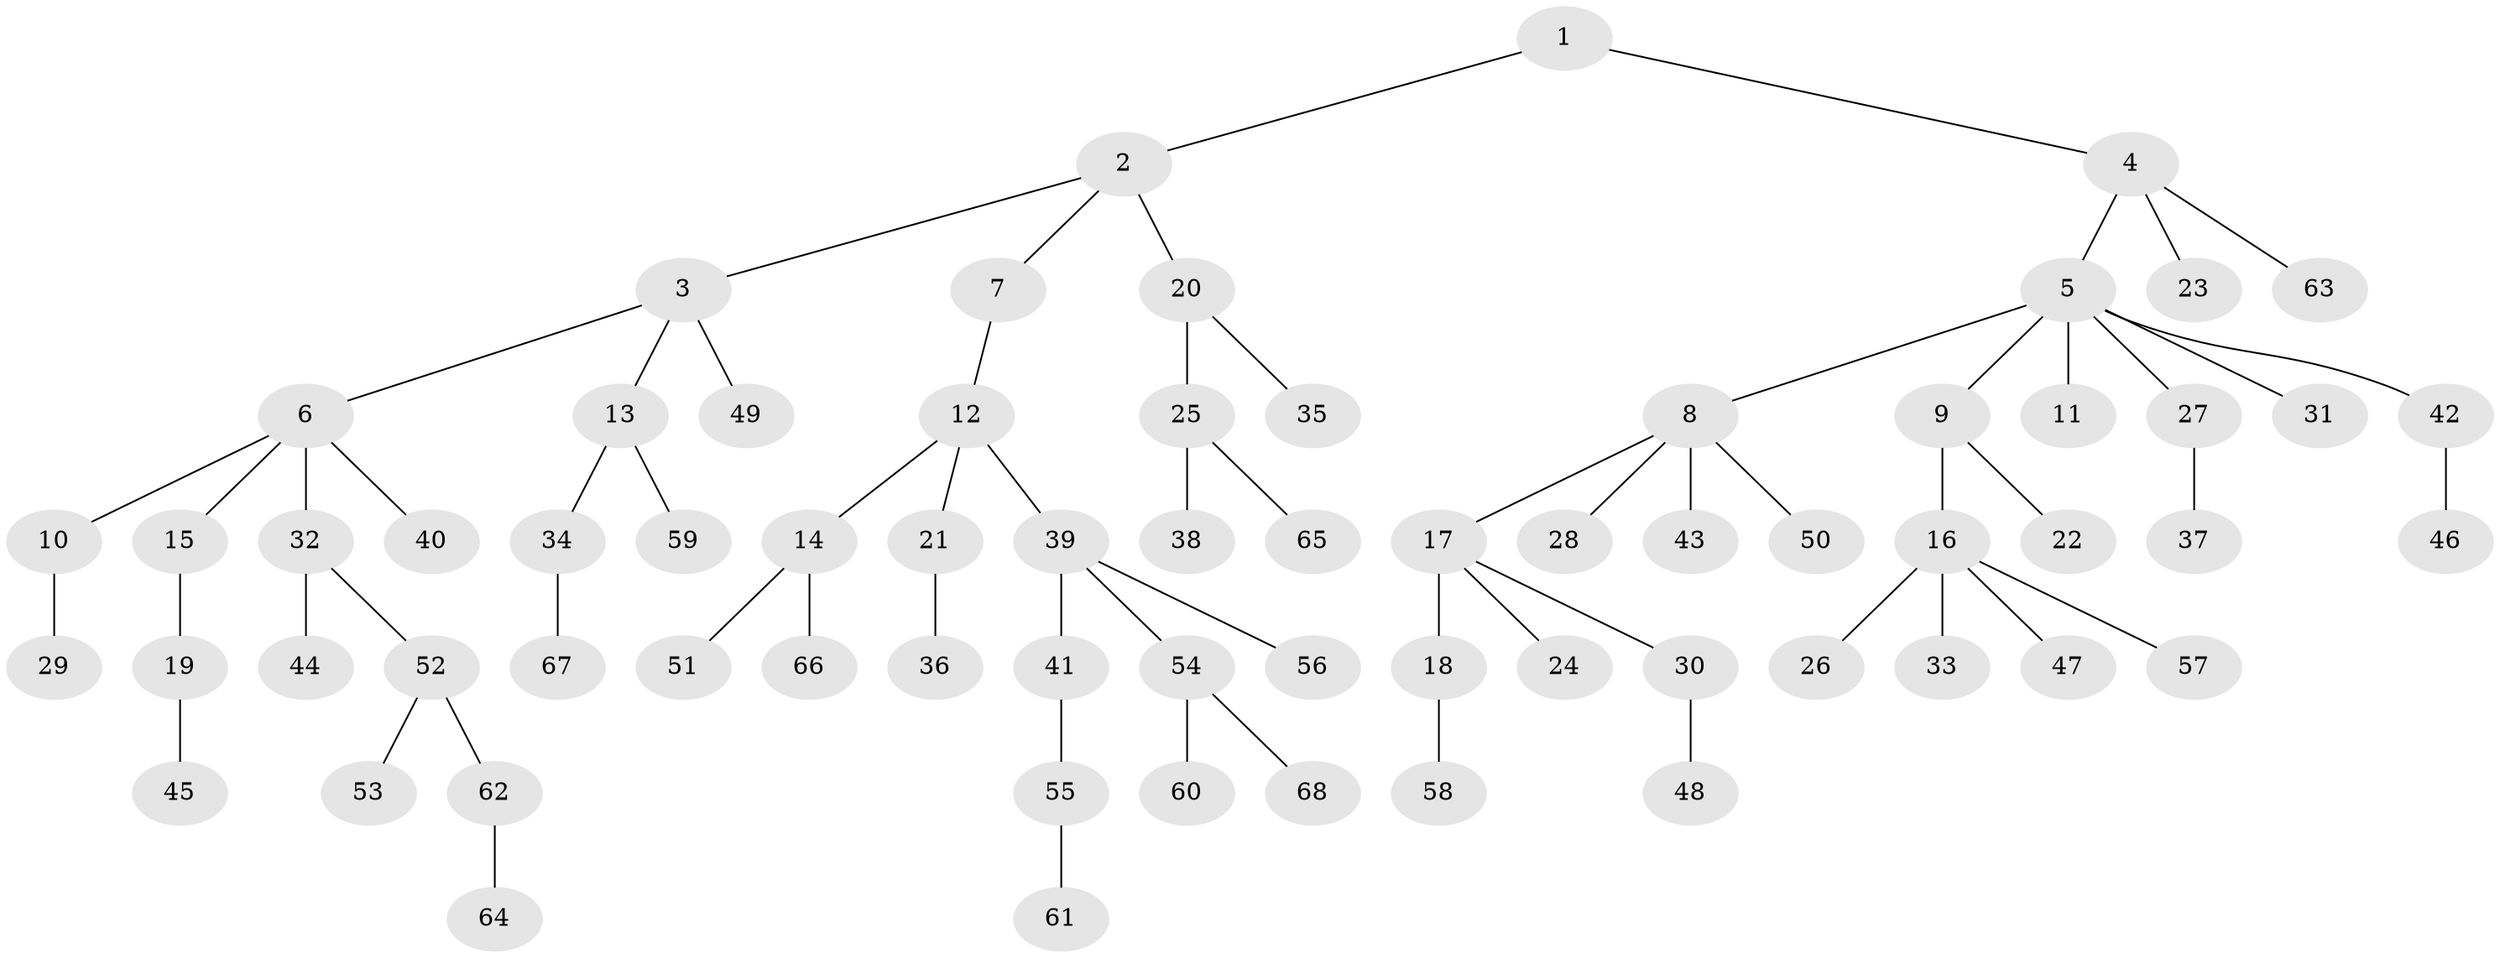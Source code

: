 // Generated by graph-tools (version 1.1) at 2025/37/03/09/25 02:37:04]
// undirected, 68 vertices, 67 edges
graph export_dot {
graph [start="1"]
  node [color=gray90,style=filled];
  1;
  2;
  3;
  4;
  5;
  6;
  7;
  8;
  9;
  10;
  11;
  12;
  13;
  14;
  15;
  16;
  17;
  18;
  19;
  20;
  21;
  22;
  23;
  24;
  25;
  26;
  27;
  28;
  29;
  30;
  31;
  32;
  33;
  34;
  35;
  36;
  37;
  38;
  39;
  40;
  41;
  42;
  43;
  44;
  45;
  46;
  47;
  48;
  49;
  50;
  51;
  52;
  53;
  54;
  55;
  56;
  57;
  58;
  59;
  60;
  61;
  62;
  63;
  64;
  65;
  66;
  67;
  68;
  1 -- 2;
  1 -- 4;
  2 -- 3;
  2 -- 7;
  2 -- 20;
  3 -- 6;
  3 -- 13;
  3 -- 49;
  4 -- 5;
  4 -- 23;
  4 -- 63;
  5 -- 8;
  5 -- 9;
  5 -- 11;
  5 -- 27;
  5 -- 31;
  5 -- 42;
  6 -- 10;
  6 -- 15;
  6 -- 32;
  6 -- 40;
  7 -- 12;
  8 -- 17;
  8 -- 28;
  8 -- 43;
  8 -- 50;
  9 -- 16;
  9 -- 22;
  10 -- 29;
  12 -- 14;
  12 -- 21;
  12 -- 39;
  13 -- 34;
  13 -- 59;
  14 -- 51;
  14 -- 66;
  15 -- 19;
  16 -- 26;
  16 -- 33;
  16 -- 47;
  16 -- 57;
  17 -- 18;
  17 -- 24;
  17 -- 30;
  18 -- 58;
  19 -- 45;
  20 -- 25;
  20 -- 35;
  21 -- 36;
  25 -- 38;
  25 -- 65;
  27 -- 37;
  30 -- 48;
  32 -- 44;
  32 -- 52;
  34 -- 67;
  39 -- 41;
  39 -- 54;
  39 -- 56;
  41 -- 55;
  42 -- 46;
  52 -- 53;
  52 -- 62;
  54 -- 60;
  54 -- 68;
  55 -- 61;
  62 -- 64;
}
